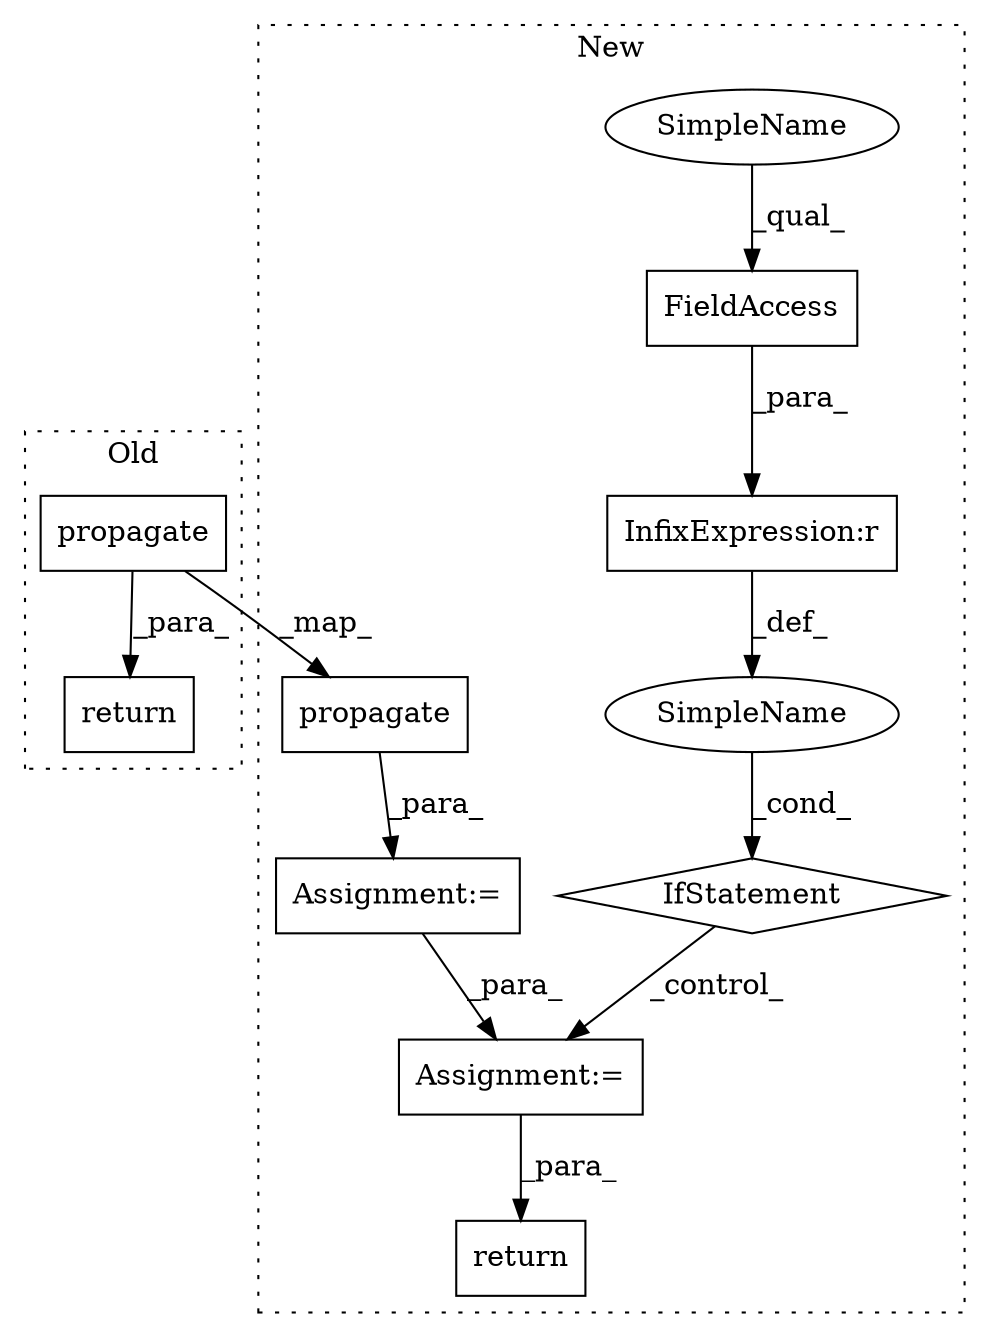 digraph G {
subgraph cluster0 {
1 [label="propagate" a="32" s="1184,1213" l="10,1" shape="box"];
4 [label="return" a="41" s="1172" l="7" shape="box"];
label = "Old";
style="dotted";
}
subgraph cluster1 {
2 [label="propagate" a="32" s="1210,1239" l="10,1" shape="box"];
3 [label="Assignment:=" a="7" s="1353" l="2" shape="box"];
5 [label="return" a="41" s="1376" l="7" shape="box"];
6 [label="Assignment:=" a="7" s="1280" l="2" shape="box"];
7 [label="InfixExpression:r" a="27" s="1332" l="4" shape="box"];
8 [label="FieldAccess" a="22" s="1323" l="9" shape="box"];
9 [label="SimpleName" a="42" s="" l="" shape="ellipse"];
10 [label="IfStatement" a="25" s="1319,1340" l="4,2" shape="diamond"];
11 [label="SimpleName" a="42" s="1323" l="4" shape="ellipse"];
label = "New";
style="dotted";
}
1 -> 2 [label="_map_"];
1 -> 4 [label="_para_"];
2 -> 6 [label="_para_"];
3 -> 5 [label="_para_"];
6 -> 3 [label="_para_"];
7 -> 9 [label="_def_"];
8 -> 7 [label="_para_"];
9 -> 10 [label="_cond_"];
10 -> 3 [label="_control_"];
11 -> 8 [label="_qual_"];
}